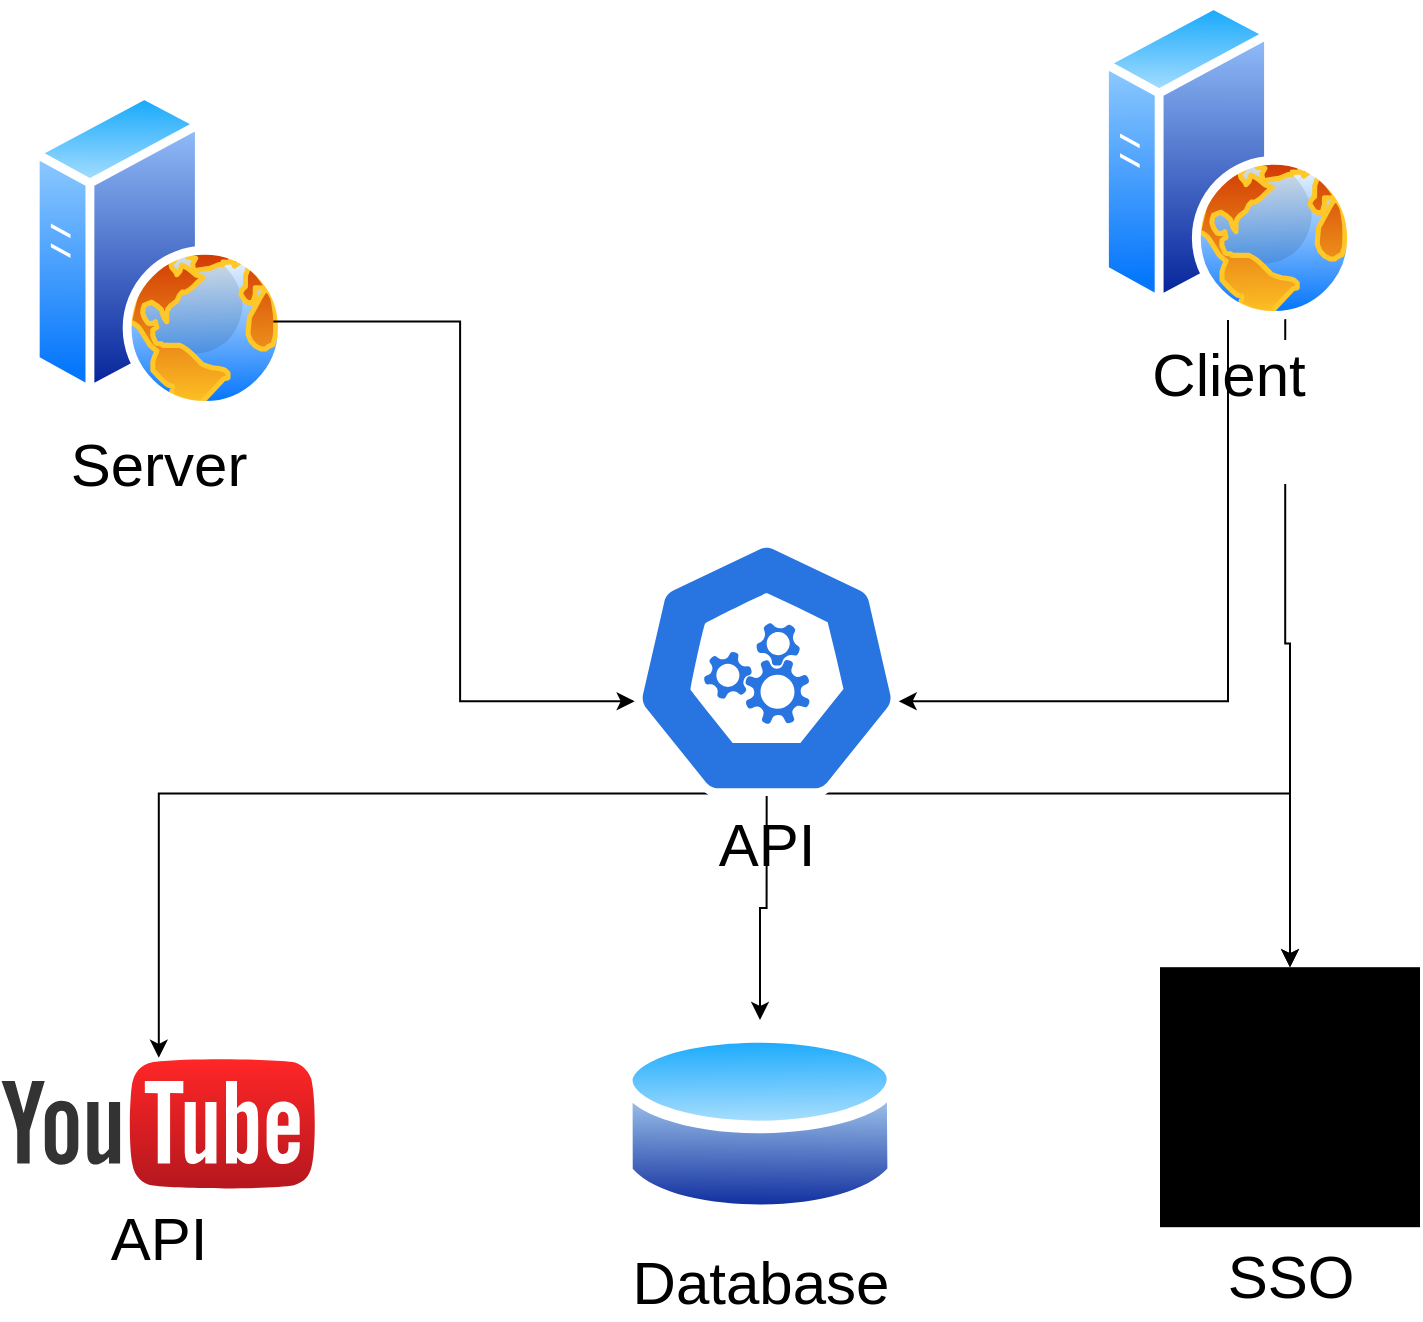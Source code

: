 <mxfile version="28.0.7">
  <diagram name="Page-1" id="YPTRM0zCA2j21Dzh6Vmm">
    <mxGraphModel dx="2879" dy="1651" grid="1" gridSize="10" guides="1" tooltips="1" connect="1" arrows="1" fold="1" page="1" pageScale="1" pageWidth="827" pageHeight="1169" math="0" shadow="0">
      <root>
        <mxCell id="0" />
        <mxCell id="1" parent="0" />
        <mxCell id="vrzxy3Jp7SI-P-yRraVs-2" value="&lt;font style=&quot;font-size: 30px;&quot;&gt;Database&lt;/font&gt;" style="image;aspect=fixed;perimeter=ellipsePerimeter;html=1;align=center;shadow=0;dashed=0;spacingTop=3;image=img/lib/active_directory/database.svg;" vertex="1" parent="1">
          <mxGeometry x="360" y="970" width="140" height="103.6" as="geometry" />
        </mxCell>
        <mxCell id="vrzxy3Jp7SI-P-yRraVs-7" style="edgeStyle=orthogonalEdgeStyle;rounded=0;orthogonalLoop=1;jettySize=auto;html=1;exitX=0.5;exitY=1;exitDx=0;exitDy=0;exitPerimeter=0;entryX=0.5;entryY=0;entryDx=0;entryDy=0;" edge="1" parent="1" source="vrzxy3Jp7SI-P-yRraVs-3" target="vrzxy3Jp7SI-P-yRraVs-2">
          <mxGeometry relative="1" as="geometry" />
        </mxCell>
        <mxCell id="vrzxy3Jp7SI-P-yRraVs-14" style="edgeStyle=orthogonalEdgeStyle;rounded=0;orthogonalLoop=1;jettySize=auto;html=1;exitX=0.28;exitY=0.99;exitDx=0;exitDy=0;exitPerimeter=0;" edge="1" parent="1" source="vrzxy3Jp7SI-P-yRraVs-3" target="vrzxy3Jp7SI-P-yRraVs-12">
          <mxGeometry relative="1" as="geometry" />
        </mxCell>
        <mxCell id="vrzxy3Jp7SI-P-yRraVs-17" style="edgeStyle=orthogonalEdgeStyle;rounded=0;orthogonalLoop=1;jettySize=auto;html=1;exitX=0.72;exitY=0.99;exitDx=0;exitDy=0;exitPerimeter=0;" edge="1" parent="1" source="vrzxy3Jp7SI-P-yRraVs-3" target="vrzxy3Jp7SI-P-yRraVs-15">
          <mxGeometry relative="1" as="geometry" />
        </mxCell>
        <mxCell id="vrzxy3Jp7SI-P-yRraVs-3" value="&lt;font style=&quot;font-size: 30px;&quot;&gt;API&lt;/font&gt;" style="aspect=fixed;sketch=0;html=1;dashed=0;whitespace=wrap;verticalLabelPosition=bottom;verticalAlign=top;fillColor=#2875E2;strokeColor=#ffffff;points=[[0.005,0.63,0],[0.1,0.2,0],[0.9,0.2,0],[0.5,0,0],[0.995,0.63,0],[0.72,0.99,0],[0.5,1,0],[0.28,0.99,0]];shape=mxgraph.kubernetes.icon2;prIcon=api" vertex="1" parent="1">
          <mxGeometry x="366.67" y="730" width="133.33" height="128" as="geometry" />
        </mxCell>
        <mxCell id="vrzxy3Jp7SI-P-yRraVs-8" value="&lt;div&gt;&lt;font style=&quot;font-size: 30px;&quot;&gt;Server&lt;/font&gt;&lt;/div&gt;" style="image;aspect=fixed;perimeter=ellipsePerimeter;html=1;align=center;shadow=0;dashed=0;spacingTop=3;image=img/lib/active_directory/web_server.svg;" vertex="1" parent="1">
          <mxGeometry x="65.4" y="505" width="128" height="160" as="geometry" />
        </mxCell>
        <mxCell id="vrzxy3Jp7SI-P-yRraVs-9" style="edgeStyle=orthogonalEdgeStyle;rounded=0;orthogonalLoop=1;jettySize=auto;html=1;exitX=1;exitY=0.75;exitDx=0;exitDy=0;entryX=0.005;entryY=0.63;entryDx=0;entryDy=0;entryPerimeter=0;" edge="1" parent="1" source="vrzxy3Jp7SI-P-yRraVs-8" target="vrzxy3Jp7SI-P-yRraVs-3">
          <mxGeometry relative="1" as="geometry" />
        </mxCell>
        <mxCell id="vrzxy3Jp7SI-P-yRraVs-16" style="edgeStyle=orthogonalEdgeStyle;rounded=0;orthogonalLoop=1;jettySize=auto;html=1;exitX=0.75;exitY=1;exitDx=0;exitDy=0;" edge="1" parent="1" source="vrzxy3Jp7SI-P-yRraVs-10" target="vrzxy3Jp7SI-P-yRraVs-15">
          <mxGeometry relative="1" as="geometry" />
        </mxCell>
        <mxCell id="vrzxy3Jp7SI-P-yRraVs-10" value="&lt;div&gt;&lt;font style=&quot;font-size: 30px;&quot;&gt;Client&lt;/font&gt;&lt;/div&gt;&lt;div&gt;&lt;font style=&quot;font-size: 30px;&quot;&gt;&lt;br&gt;&lt;/font&gt;&lt;/div&gt;" style="image;aspect=fixed;perimeter=ellipsePerimeter;html=1;align=center;shadow=0;dashed=0;spacingTop=3;image=img/lib/active_directory/web_server.svg;" vertex="1" parent="1">
          <mxGeometry x="600" y="460" width="128" height="160" as="geometry" />
        </mxCell>
        <mxCell id="vrzxy3Jp7SI-P-yRraVs-11" style="edgeStyle=orthogonalEdgeStyle;rounded=0;orthogonalLoop=1;jettySize=auto;html=1;exitX=0.5;exitY=1;exitDx=0;exitDy=0;entryX=0.995;entryY=0.63;entryDx=0;entryDy=0;entryPerimeter=0;" edge="1" parent="1" source="vrzxy3Jp7SI-P-yRraVs-10" target="vrzxy3Jp7SI-P-yRraVs-3">
          <mxGeometry relative="1" as="geometry" />
        </mxCell>
        <mxCell id="vrzxy3Jp7SI-P-yRraVs-12" value="&lt;font style=&quot;font-size: 30px;&quot;&gt;API&lt;/font&gt;" style="dashed=0;outlineConnect=0;html=1;align=center;labelPosition=center;verticalLabelPosition=bottom;verticalAlign=top;shape=mxgraph.weblogos.youtube;fillColor=#FF2626;gradientColor=#B5171F" vertex="1" parent="1">
          <mxGeometry x="50.8" y="988.9" width="157.2" height="65.8" as="geometry" />
        </mxCell>
        <mxCell id="vrzxy3Jp7SI-P-yRraVs-15" value="&lt;font style=&quot;font-size: 30px;&quot;&gt;SSO&lt;/font&gt;" style="sketch=0;verticalLabelPosition=bottom;sketch=0;aspect=fixed;html=1;verticalAlign=top;strokeColor=none;fillColor=#000000;align=center;outlineConnect=0;pointerEvents=1;shape=mxgraph.citrix2.authentication_google;" vertex="1" parent="1">
          <mxGeometry x="630" y="943.6" width="130" height="130" as="geometry" />
        </mxCell>
      </root>
    </mxGraphModel>
  </diagram>
</mxfile>
